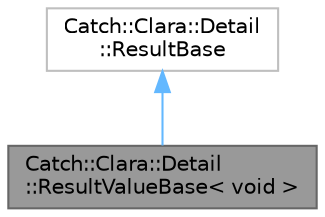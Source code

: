 digraph "Catch::Clara::Detail::ResultValueBase&lt; void &gt;"
{
 // LATEX_PDF_SIZE
  bgcolor="transparent";
  edge [fontname=Helvetica,fontsize=10,labelfontname=Helvetica,labelfontsize=10];
  node [fontname=Helvetica,fontsize=10,shape=box,height=0.2,width=0.4];
  Node1 [id="Node000001",label="Catch::Clara::Detail\l::ResultValueBase\< void \>",height=0.2,width=0.4,color="gray40", fillcolor="grey60", style="filled", fontcolor="black",tooltip=" "];
  Node2 -> Node1 [id="edge1_Node000001_Node000002",dir="back",color="steelblue1",style="solid",tooltip=" "];
  Node2 [id="Node000002",label="Catch::Clara::Detail\l::ResultBase",height=0.2,width=0.4,color="grey75", fillcolor="white", style="filled",URL="$classCatch_1_1Clara_1_1Detail_1_1ResultBase.html",tooltip=" "];
}
